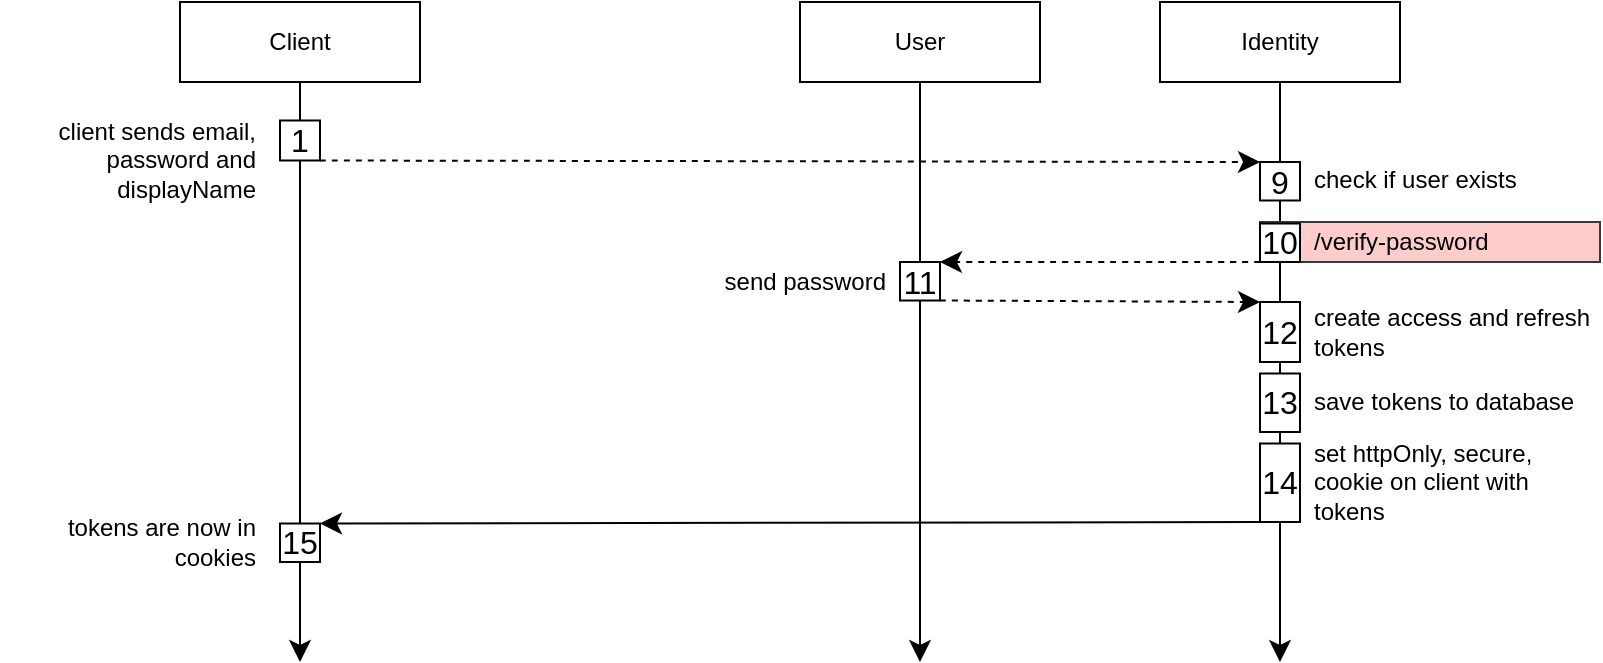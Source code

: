 <mxfile version="21.7.5" type="device" pages="2">
  <diagram id="NE2P61kQdN3ANFXhl6RE" name="✅ /generate-tokens">
    <mxGraphModel dx="794" dy="1696" grid="1" gridSize="10" guides="1" tooltips="1" connect="1" arrows="1" fold="1" page="1" pageScale="1" pageWidth="827" pageHeight="1169" math="0" shadow="0">
      <root>
        <mxCell id="0" />
        <mxCell id="1" parent="0" />
        <mxCell id="2x6ha-IGVpwOpAQ3rnLN-1" style="edgeStyle=none;curved=1;rounded=0;orthogonalLoop=1;jettySize=auto;html=1;fontSize=12;startSize=8;endSize=8;fontFamily=Helvetica;" parent="1" source="2x6ha-IGVpwOpAQ3rnLN-2" edge="1">
          <mxGeometry relative="1" as="geometry">
            <mxPoint x="164" y="-830" as="targetPoint" />
          </mxGeometry>
        </mxCell>
        <mxCell id="2x6ha-IGVpwOpAQ3rnLN-2" value="Client" style="rounded=0;whiteSpace=wrap;html=1;fontFamily=Helvetica;" parent="1" vertex="1">
          <mxGeometry x="104" y="-1160" width="120" height="40" as="geometry" />
        </mxCell>
        <mxCell id="2x6ha-IGVpwOpAQ3rnLN-3" style="edgeStyle=none;curved=1;rounded=0;orthogonalLoop=1;jettySize=auto;html=1;fontSize=12;startSize=8;endSize=8;fontFamily=Helvetica;" parent="1" source="2x6ha-IGVpwOpAQ3rnLN-4" edge="1">
          <mxGeometry relative="1" as="geometry">
            <mxPoint x="474" y="-830" as="targetPoint" />
          </mxGeometry>
        </mxCell>
        <mxCell id="2x6ha-IGVpwOpAQ3rnLN-4" value="User" style="rounded=0;whiteSpace=wrap;html=1;fontFamily=Helvetica;" parent="1" vertex="1">
          <mxGeometry x="414" y="-1160" width="120" height="40" as="geometry" />
        </mxCell>
        <mxCell id="2x6ha-IGVpwOpAQ3rnLN-5" style="edgeStyle=none;curved=1;rounded=0;orthogonalLoop=1;jettySize=auto;html=1;fontSize=12;startSize=8;endSize=8;fontFamily=Helvetica;" parent="1" source="2x6ha-IGVpwOpAQ3rnLN-6" edge="1">
          <mxGeometry relative="1" as="geometry">
            <mxPoint x="654" y="-830" as="targetPoint" />
          </mxGeometry>
        </mxCell>
        <mxCell id="2x6ha-IGVpwOpAQ3rnLN-6" value="Identity" style="rounded=0;whiteSpace=wrap;html=1;fontFamily=Helvetica;" parent="1" vertex="1">
          <mxGeometry x="594" y="-1160" width="120" height="40" as="geometry" />
        </mxCell>
        <mxCell id="lEz5kVDaH1w6bs4NxDob-1" style="edgeStyle=none;curved=1;rounded=0;orthogonalLoop=1;jettySize=auto;html=1;exitX=1;exitY=1;exitDx=0;exitDy=0;fontSize=12;startSize=8;endSize=8;entryX=0;entryY=0;entryDx=0;entryDy=0;dashed=1;fontFamily=Helvetica;" parent="1" target="lEz5kVDaH1w6bs4NxDob-4" edge="1">
          <mxGeometry relative="1" as="geometry">
            <mxPoint x="624" y="-1081" as="targetPoint" />
            <mxPoint x="174" y="-1080.75" as="sourcePoint" />
          </mxGeometry>
        </mxCell>
        <mxCell id="lEz5kVDaH1w6bs4NxDob-3" value="" style="group;fontFamily=Helvetica;" parent="1" vertex="1" connectable="0">
          <mxGeometry x="644" y="-1080.75" width="170" height="20" as="geometry" />
        </mxCell>
        <mxCell id="lEz5kVDaH1w6bs4NxDob-4" value="9" style="rounded=0;whiteSpace=wrap;html=1;fontSize=16;fontFamily=Helvetica;" parent="lEz5kVDaH1w6bs4NxDob-3" vertex="1">
          <mxGeometry y="0.75" width="20" height="19.25" as="geometry" />
        </mxCell>
        <mxCell id="lEz5kVDaH1w6bs4NxDob-5" value="check if user exists" style="text;html=1;strokeColor=none;fillColor=none;align=left;verticalAlign=middle;whiteSpace=wrap;rounded=0;fontSize=12;fontFamily=Helvetica;" parent="lEz5kVDaH1w6bs4NxDob-3" vertex="1">
          <mxGeometry x="25" width="145" height="20" as="geometry" />
        </mxCell>
        <mxCell id="lEz5kVDaH1w6bs4NxDob-6" value="" style="group;fillColor=#ffcccc;strokeColor=#36393d;fontFamily=Helvetica;" parent="1" vertex="1" connectable="0">
          <mxGeometry x="644" y="-1050" width="170" height="20" as="geometry" />
        </mxCell>
        <mxCell id="lEz5kVDaH1w6bs4NxDob-7" value="10" style="rounded=0;whiteSpace=wrap;html=1;fontSize=16;fontFamily=Helvetica;" parent="lEz5kVDaH1w6bs4NxDob-6" vertex="1">
          <mxGeometry y="0.75" width="20" height="19.25" as="geometry" />
        </mxCell>
        <mxCell id="lEz5kVDaH1w6bs4NxDob-8" value="/verify-password" style="text;html=1;strokeColor=none;fillColor=none;align=left;verticalAlign=middle;whiteSpace=wrap;rounded=0;fontSize=12;fontFamily=Helvetica;" parent="lEz5kVDaH1w6bs4NxDob-6" vertex="1">
          <mxGeometry x="25" width="145" height="20" as="geometry" />
        </mxCell>
        <mxCell id="lEz5kVDaH1w6bs4NxDob-9" style="edgeStyle=none;curved=1;rounded=0;orthogonalLoop=1;jettySize=auto;html=1;exitX=1;exitY=1;exitDx=0;exitDy=0;fontSize=12;startSize=8;endSize=8;dashed=1;entryX=0;entryY=0;entryDx=0;entryDy=0;fontFamily=Helvetica;" parent="1" source="lEz5kVDaH1w6bs4NxDob-10" target="lEz5kVDaH1w6bs4NxDob-14" edge="1">
          <mxGeometry relative="1" as="geometry">
            <mxPoint x="624" y="-1010.714" as="targetPoint" />
          </mxGeometry>
        </mxCell>
        <mxCell id="lEz5kVDaH1w6bs4NxDob-10" value="11" style="rounded=0;whiteSpace=wrap;html=1;fontSize=16;fontFamily=Helvetica;" parent="1" vertex="1">
          <mxGeometry x="464" y="-1030" width="20" height="19.25" as="geometry" />
        </mxCell>
        <mxCell id="lEz5kVDaH1w6bs4NxDob-11" style="edgeStyle=none;curved=1;rounded=0;orthogonalLoop=1;jettySize=auto;html=1;exitX=0;exitY=1;exitDx=0;exitDy=0;fontSize=12;startSize=8;endSize=8;entryX=1;entryY=0;entryDx=0;entryDy=0;dashed=1;fontFamily=Helvetica;" parent="1" source="lEz5kVDaH1w6bs4NxDob-7" target="lEz5kVDaH1w6bs4NxDob-10" edge="1">
          <mxGeometry relative="1" as="geometry">
            <mxPoint x="504" y="-1030" as="targetPoint" />
          </mxGeometry>
        </mxCell>
        <mxCell id="lEz5kVDaH1w6bs4NxDob-12" value="send password" style="text;html=1;strokeColor=none;fillColor=none;align=right;verticalAlign=middle;whiteSpace=wrap;rounded=0;fontSize=12;fontFamily=Helvetica;" parent="1" vertex="1">
          <mxGeometry x="314" y="-1030.37" width="145" height="20" as="geometry" />
        </mxCell>
        <mxCell id="lEz5kVDaH1w6bs4NxDob-13" value="" style="group;fontFamily=Helvetica;fillColor=none;" parent="1" vertex="1" connectable="0">
          <mxGeometry x="644" y="-1010" width="170" height="30" as="geometry" />
        </mxCell>
        <mxCell id="lEz5kVDaH1w6bs4NxDob-14" value="12" style="rounded=0;whiteSpace=wrap;html=1;fontSize=16;fontFamily=Helvetica;" parent="lEz5kVDaH1w6bs4NxDob-13" vertex="1">
          <mxGeometry width="20" height="30" as="geometry" />
        </mxCell>
        <mxCell id="lEz5kVDaH1w6bs4NxDob-15" value="create access and refresh tokens" style="text;html=1;strokeColor=none;fillColor=none;align=left;verticalAlign=middle;whiteSpace=wrap;rounded=0;fontSize=12;fontFamily=Helvetica;" parent="lEz5kVDaH1w6bs4NxDob-13" vertex="1">
          <mxGeometry x="25" width="145" height="30" as="geometry" />
        </mxCell>
        <mxCell id="lEz5kVDaH1w6bs4NxDob-16" style="edgeStyle=none;curved=1;rounded=0;orthogonalLoop=1;jettySize=auto;html=1;fontSize=12;startSize=8;endSize=8;exitX=0;exitY=1;exitDx=0;exitDy=0;entryX=1;entryY=0;entryDx=0;entryDy=0;fontFamily=Helvetica;" parent="1" source="lEz5kVDaH1w6bs4NxDob-23" target="lEz5kVDaH1w6bs4NxDob-17" edge="1">
          <mxGeometry relative="1" as="geometry">
            <mxPoint x="164" y="-910" as="targetPoint" />
          </mxGeometry>
        </mxCell>
        <mxCell id="lEz5kVDaH1w6bs4NxDob-17" value="15" style="rounded=0;whiteSpace=wrap;html=1;fontSize=16;fontFamily=Helvetica;" parent="1" vertex="1">
          <mxGeometry x="154" y="-899.25" width="20" height="19.25" as="geometry" />
        </mxCell>
        <mxCell id="lEz5kVDaH1w6bs4NxDob-18" value="tokens are now in cookies" style="text;html=1;strokeColor=none;fillColor=none;align=right;verticalAlign=middle;whiteSpace=wrap;rounded=0;fontSize=12;fontFamily=Helvetica;" parent="1" vertex="1">
          <mxGeometry x="14" y="-900" width="130" height="20" as="geometry" />
        </mxCell>
        <mxCell id="lEz5kVDaH1w6bs4NxDob-19" value="" style="group;fontFamily=Helvetica;" parent="1" vertex="1" connectable="0">
          <mxGeometry x="644" y="-975" width="170" height="30" as="geometry" />
        </mxCell>
        <mxCell id="lEz5kVDaH1w6bs4NxDob-20" value="13" style="rounded=0;whiteSpace=wrap;html=1;fontSize=16;fontFamily=Helvetica;" parent="lEz5kVDaH1w6bs4NxDob-19" vertex="1">
          <mxGeometry y="0.75" width="20" height="29.25" as="geometry" />
        </mxCell>
        <mxCell id="lEz5kVDaH1w6bs4NxDob-21" value="save tokens to database" style="text;html=1;strokeColor=none;fillColor=none;align=left;verticalAlign=middle;whiteSpace=wrap;rounded=0;fontSize=12;fontFamily=Helvetica;" parent="lEz5kVDaH1w6bs4NxDob-19" vertex="1">
          <mxGeometry x="25" width="145" height="30" as="geometry" />
        </mxCell>
        <mxCell id="lEz5kVDaH1w6bs4NxDob-22" value="" style="group;fontFamily=Helvetica;" parent="1" vertex="1" connectable="0">
          <mxGeometry x="644" y="-940" width="170" height="40" as="geometry" />
        </mxCell>
        <mxCell id="lEz5kVDaH1w6bs4NxDob-23" value="14" style="rounded=0;whiteSpace=wrap;html=1;fontSize=16;fontFamily=Helvetica;" parent="lEz5kVDaH1w6bs4NxDob-22" vertex="1">
          <mxGeometry y="0.75" width="20" height="39.25" as="geometry" />
        </mxCell>
        <mxCell id="lEz5kVDaH1w6bs4NxDob-24" value="set httpOnly, secure, cookie on client with tokens" style="text;html=1;strokeColor=none;fillColor=none;align=left;verticalAlign=middle;whiteSpace=wrap;rounded=0;fontSize=12;fontFamily=Helvetica;" parent="lEz5kVDaH1w6bs4NxDob-22" vertex="1">
          <mxGeometry x="25" width="145" height="40" as="geometry" />
        </mxCell>
        <mxCell id="clRHQzc01Emq2DQamabk-5" value="" style="group;fontFamily=Helvetica;" parent="1" vertex="1" connectable="0">
          <mxGeometry x="24" y="-1100.75" width="150" height="40" as="geometry" />
        </mxCell>
        <mxCell id="clRHQzc01Emq2DQamabk-2" value="client sends email, password and&lt;br style=&quot;border-color: var(--border-color);&quot;&gt;&lt;span style=&quot;background-color: rgb(255, 255, 255);&quot;&gt;displayName&lt;/span&gt;" style="text;html=1;strokeColor=none;fillColor=none;align=right;verticalAlign=middle;whiteSpace=wrap;rounded=0;fontSize=12;fontFamily=Helvetica;container=0;" parent="clRHQzc01Emq2DQamabk-5" vertex="1">
          <mxGeometry width="120" height="40" as="geometry" />
        </mxCell>
        <mxCell id="clRHQzc01Emq2DQamabk-3" value="1" style="rounded=0;whiteSpace=wrap;html=1;fontSize=16;container=0;fontFamily=Helvetica;" parent="clRHQzc01Emq2DQamabk-5" vertex="1">
          <mxGeometry x="130" width="20" height="20" as="geometry" />
        </mxCell>
      </root>
    </mxGraphModel>
  </diagram>
  <diagram id="YzWKhDz0Di-Uwy4HWuqO" name="☑️ /refresh-tokens">
    <mxGraphModel dx="1059" dy="1872" grid="1" gridSize="10" guides="1" tooltips="1" connect="1" arrows="1" fold="1" page="1" pageScale="1" pageWidth="827" pageHeight="1169" math="0" shadow="0">
      <root>
        <mxCell id="0" />
        <mxCell id="1" parent="0" />
        <mxCell id="tapBRXu8qmLF1FgVUDWE-2" value="Client" style="rounded=0;whiteSpace=wrap;html=1;fontFamily=Helvetica;" parent="1" vertex="1">
          <mxGeometry x="100" y="-1160" width="120" height="40" as="geometry" />
        </mxCell>
        <mxCell id="tapBRXu8qmLF1FgVUDWE-3" style="edgeStyle=none;curved=1;rounded=0;orthogonalLoop=1;jettySize=auto;html=1;fontSize=12;startSize=8;endSize=8;fontFamily=Helvetica;" parent="1" source="tapBRXu8qmLF1FgVUDWE-4" edge="1">
          <mxGeometry relative="1" as="geometry">
            <mxPoint x="474" y="-840" as="targetPoint" />
          </mxGeometry>
        </mxCell>
        <mxCell id="tapBRXu8qmLF1FgVUDWE-4" value="User" style="rounded=0;whiteSpace=wrap;html=1;fontFamily=Helvetica;" parent="1" vertex="1">
          <mxGeometry x="414" y="-1160" width="120" height="40" as="geometry" />
        </mxCell>
        <mxCell id="tapBRXu8qmLF1FgVUDWE-5" style="edgeStyle=none;curved=1;rounded=0;orthogonalLoop=1;jettySize=auto;html=1;fontSize=12;startSize=8;endSize=8;fontFamily=Helvetica;" parent="1" source="tapBRXu8qmLF1FgVUDWE-6" edge="1">
          <mxGeometry relative="1" as="geometry">
            <mxPoint x="654" y="-840" as="targetPoint" />
          </mxGeometry>
        </mxCell>
        <mxCell id="tapBRXu8qmLF1FgVUDWE-6" value="Identity" style="rounded=0;whiteSpace=wrap;html=1;fontFamily=Helvetica;" parent="1" vertex="1">
          <mxGeometry x="594" y="-1160" width="120" height="40" as="geometry" />
        </mxCell>
        <mxCell id="tapBRXu8qmLF1FgVUDWE-7" style="edgeStyle=none;curved=1;rounded=0;orthogonalLoop=1;jettySize=auto;html=1;exitX=1;exitY=1;exitDx=0;exitDy=0;fontSize=12;startSize=8;endSize=8;entryX=0;entryY=0;entryDx=0;entryDy=0;dashed=1;fontFamily=Helvetica;" parent="1" target="tapBRXu8qmLF1FgVUDWE-10" edge="1" source="IbP6AfwU6v8DcUOFR_wN-3">
          <mxGeometry relative="1" as="geometry">
            <mxPoint x="624" y="-1081" as="targetPoint" />
            <mxPoint x="174" y="-1080.75" as="sourcePoint" />
          </mxGeometry>
        </mxCell>
        <mxCell id="tapBRXu8qmLF1FgVUDWE-9" value="" style="group;fontFamily=Helvetica;" parent="1" vertex="1" connectable="0">
          <mxGeometry x="644" y="-1080.75" width="170" height="30.75" as="geometry" />
        </mxCell>
        <mxCell id="tapBRXu8qmLF1FgVUDWE-10" value="2" style="rounded=0;whiteSpace=wrap;html=1;fontSize=16;fontFamily=Helvetica;" parent="tapBRXu8qmLF1FgVUDWE-9" vertex="1">
          <mxGeometry y="1.153" width="20" height="29.597" as="geometry" />
        </mxCell>
        <mxCell id="tapBRXu8qmLF1FgVUDWE-11" value="verify refresh token" style="text;html=1;strokeColor=none;fillColor=none;align=left;verticalAlign=middle;whiteSpace=wrap;rounded=0;fontSize=12;fontFamily=Helvetica;" parent="tapBRXu8qmLF1FgVUDWE-9" vertex="1">
          <mxGeometry x="25" width="145" height="30.75" as="geometry" />
        </mxCell>
        <mxCell id="tapBRXu8qmLF1FgVUDWE-12" value="" style="group;fillColor=none;fontFamily=Helvetica;" parent="1" vertex="1" connectable="0">
          <mxGeometry x="644" y="-1040" width="170" height="30" as="geometry" />
        </mxCell>
        <mxCell id="tapBRXu8qmLF1FgVUDWE-13" value="3" style="rounded=0;whiteSpace=wrap;html=1;fontSize=16;fontFamily=Helvetica;" parent="tapBRXu8qmLF1FgVUDWE-12" vertex="1">
          <mxGeometry width="20" height="30" as="geometry" />
        </mxCell>
        <mxCell id="tapBRXu8qmLF1FgVUDWE-14" value="invalidate this refresh token in database" style="text;html=1;fillColor=none;align=left;verticalAlign=middle;whiteSpace=wrap;rounded=0;fontSize=12;fontFamily=Helvetica;" parent="tapBRXu8qmLF1FgVUDWE-12" vertex="1">
          <mxGeometry x="25" width="145" height="30" as="geometry" />
        </mxCell>
        <mxCell id="tapBRXu8qmLF1FgVUDWE-22" style="edgeStyle=none;curved=1;rounded=0;orthogonalLoop=1;jettySize=auto;html=1;fontSize=12;startSize=8;endSize=8;exitX=0;exitY=1;exitDx=0;exitDy=0;fontFamily=Helvetica;" parent="1" source="u92K-0VGBgOJDJhW-Hnc-11" edge="1">
          <mxGeometry relative="1" as="geometry">
            <mxPoint x="160" y="-880" as="targetPoint" />
            <mxPoint x="644" y="-850" as="sourcePoint" />
          </mxGeometry>
        </mxCell>
        <mxCell id="tapBRXu8qmLF1FgVUDWE-26" value="4" style="rounded=0;whiteSpace=wrap;html=1;fontSize=16;fontFamily=Helvetica;" parent="1" vertex="1">
          <mxGeometry x="644" y="-999.25" width="20" height="29.25" as="geometry" />
        </mxCell>
        <mxCell id="tapBRXu8qmLF1FgVUDWE-27" value="Check if user&amp;nbsp;" style="text;html=1;strokeColor=none;fillColor=none;align=left;verticalAlign=middle;whiteSpace=wrap;rounded=0;fontSize=12;fontFamily=Helvetica;" parent="1" vertex="1">
          <mxGeometry x="669" y="-1000" width="145" height="30" as="geometry" />
        </mxCell>
        <mxCell id="u92K-0VGBgOJDJhW-Hnc-1" value="" style="group" vertex="1" connectable="0" parent="1">
          <mxGeometry x="644" y="-960" width="138" height="20" as="geometry" />
        </mxCell>
        <mxCell id="u92K-0VGBgOJDJhW-Hnc-2" value="5" style="rounded=0;whiteSpace=wrap;html=1;fontSize=16;fontFamily=Helvetica;verticalAlign=middle;" vertex="1" parent="u92K-0VGBgOJDJhW-Hnc-1">
          <mxGeometry width="20" height="20" as="geometry" />
        </mxCell>
        <mxCell id="u92K-0VGBgOJDJhW-Hnc-3" value="Generate tokens" style="text;html=1;fillColor=none;align=left;verticalAlign=middle;whiteSpace=wrap;rounded=0;fontSize=12;fontFamily=Helvetica;spacingLeft=4;" vertex="1" parent="u92K-0VGBgOJDJhW-Hnc-1">
          <mxGeometry x="20" width="118" height="20" as="geometry" />
        </mxCell>
        <mxCell id="u92K-0VGBgOJDJhW-Hnc-9" value="" style="group" vertex="1" connectable="0" parent="1">
          <mxGeometry x="644" y="-930" width="138" height="20" as="geometry" />
        </mxCell>
        <mxCell id="u92K-0VGBgOJDJhW-Hnc-5" value="6" style="rounded=0;whiteSpace=wrap;html=1;fontSize=16;fontFamily=Helvetica;verticalAlign=middle;" vertex="1" parent="u92K-0VGBgOJDJhW-Hnc-9">
          <mxGeometry width="20" height="20" as="geometry" />
        </mxCell>
        <mxCell id="u92K-0VGBgOJDJhW-Hnc-6" value="Save tokens" style="text;html=1;fillColor=none;align=left;verticalAlign=middle;whiteSpace=wrap;rounded=0;fontSize=12;fontFamily=Helvetica;spacingLeft=4;container=0;" vertex="1" parent="u92K-0VGBgOJDJhW-Hnc-9">
          <mxGeometry x="20" width="118" height="20" as="geometry" />
        </mxCell>
        <mxCell id="u92K-0VGBgOJDJhW-Hnc-10" value="" style="group" vertex="1" connectable="0" parent="1">
          <mxGeometry x="644" y="-900" width="138" height="20" as="geometry" />
        </mxCell>
        <mxCell id="u92K-0VGBgOJDJhW-Hnc-11" value="7" style="rounded=0;whiteSpace=wrap;html=1;fontSize=16;fontFamily=Helvetica;verticalAlign=middle;" vertex="1" parent="u92K-0VGBgOJDJhW-Hnc-10">
          <mxGeometry width="20" height="20" as="geometry" />
        </mxCell>
        <mxCell id="u92K-0VGBgOJDJhW-Hnc-12" value="Generate tokens" style="text;html=1;fillColor=none;align=left;verticalAlign=middle;whiteSpace=wrap;rounded=0;fontSize=12;fontFamily=Helvetica;spacingLeft=4;" vertex="1" parent="u92K-0VGBgOJDJhW-Hnc-10">
          <mxGeometry x="20" width="118" height="20" as="geometry" />
        </mxCell>
        <mxCell id="u92K-0VGBgOJDJhW-Hnc-13" value="" style="edgeStyle=none;curved=1;rounded=0;orthogonalLoop=1;jettySize=auto;html=1;fontSize=12;startSize=8;endSize=8;fontFamily=Helvetica;" edge="1" parent="1" source="tapBRXu8qmLF1FgVUDWE-2">
          <mxGeometry relative="1" as="geometry">
            <mxPoint x="160" y="-840" as="targetPoint" />
            <mxPoint x="164" y="-1120" as="sourcePoint" />
          </mxGeometry>
        </mxCell>
        <mxCell id="IbP6AfwU6v8DcUOFR_wN-4" value="" style="group" parent="1" vertex="1" connectable="0">
          <mxGeometry x="6" y="-1110.75" width="164" height="60.75" as="geometry" />
        </mxCell>
        <mxCell id="IbP6AfwU6v8DcUOFR_wN-2" value="after getting 401 from /me client sends request to /refresh-tokens" style="text;html=1;strokeColor=none;fillColor=none;align=right;verticalAlign=middle;whiteSpace=wrap;rounded=0;fontSize=12;fontFamily=Helvetica;container=0;" parent="IbP6AfwU6v8DcUOFR_wN-4" vertex="1">
          <mxGeometry width="134" height="60.75" as="geometry" />
        </mxCell>
        <mxCell id="IbP6AfwU6v8DcUOFR_wN-3" value="1" style="rounded=0;whiteSpace=wrap;html=1;fontSize=16;container=0;fontFamily=Helvetica;" parent="IbP6AfwU6v8DcUOFR_wN-4" vertex="1">
          <mxGeometry x="144" y="10" width="20" height="20" as="geometry" />
        </mxCell>
      </root>
    </mxGraphModel>
  </diagram>
</mxfile>
